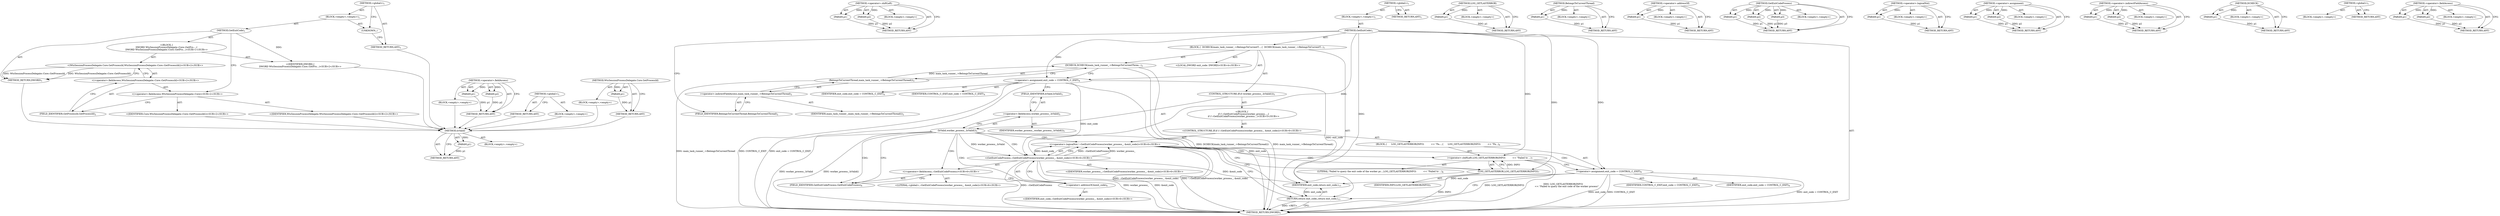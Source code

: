 digraph "&lt;global&gt;" {
vulnerable_81 [label=<(METHOD,IsValid)>];
vulnerable_82 [label=<(PARAM,p1)>];
vulnerable_83 [label=<(BLOCK,&lt;empty&gt;,&lt;empty&gt;)>];
vulnerable_84 [label=<(METHOD_RETURN,ANY)>];
vulnerable_104 [label=<(METHOD,&lt;operator&gt;.shiftLeft)>];
vulnerable_105 [label=<(PARAM,p1)>];
vulnerable_106 [label=<(PARAM,p2)>];
vulnerable_107 [label=<(BLOCK,&lt;empty&gt;,&lt;empty&gt;)>];
vulnerable_108 [label=<(METHOD_RETURN,ANY)>];
vulnerable_6 [label=<(METHOD,&lt;global&gt;)<SUB>1</SUB>>];
vulnerable_7 [label=<(BLOCK,&lt;empty&gt;,&lt;empty&gt;)<SUB>1</SUB>>];
vulnerable_8 [label=<(METHOD,GetExitCode)<SUB>1</SUB>>];
vulnerable_9 [label=<(BLOCK,{
  DCHECK(main_task_runner_-&gt;BelongsToCurrentT...,{
  DCHECK(main_task_runner_-&gt;BelongsToCurrentT...)<SUB>1</SUB>>];
vulnerable_10 [label=<(DCHECK,DCHECK(main_task_runner_-&gt;BelongsToCurrentThrea...)<SUB>2</SUB>>];
vulnerable_11 [label=<(BelongsToCurrentThread,main_task_runner_-&gt;BelongsToCurrentThread())<SUB>2</SUB>>];
vulnerable_12 [label=<(&lt;operator&gt;.indirectFieldAccess,main_task_runner_-&gt;BelongsToCurrentThread)<SUB>2</SUB>>];
vulnerable_13 [label=<(IDENTIFIER,main_task_runner_,main_task_runner_-&gt;BelongsToCurrentThread())<SUB>2</SUB>>];
vulnerable_14 [label=<(FIELD_IDENTIFIER,BelongsToCurrentThread,BelongsToCurrentThread)<SUB>2</SUB>>];
vulnerable_15 [label="<(LOCAL,DWORD exit_code: DWORD)<SUB>4</SUB>>"];
vulnerable_16 [label=<(&lt;operator&gt;.assignment,exit_code = CONTROL_C_EXIT)<SUB>4</SUB>>];
vulnerable_17 [label=<(IDENTIFIER,exit_code,exit_code = CONTROL_C_EXIT)<SUB>4</SUB>>];
vulnerable_18 [label=<(IDENTIFIER,CONTROL_C_EXIT,exit_code = CONTROL_C_EXIT)<SUB>4</SUB>>];
vulnerable_19 [label=<(CONTROL_STRUCTURE,IF,if (worker_process_.IsValid()))<SUB>5</SUB>>];
vulnerable_20 [label=<(IsValid,worker_process_.IsValid())<SUB>5</SUB>>];
vulnerable_21 [label=<(&lt;operator&gt;.fieldAccess,worker_process_.IsValid)<SUB>5</SUB>>];
vulnerable_22 [label=<(IDENTIFIER,worker_process_,worker_process_.IsValid())<SUB>5</SUB>>];
vulnerable_23 [label=<(FIELD_IDENTIFIER,IsValid,IsValid)<SUB>5</SUB>>];
vulnerable_24 [label="<(BLOCK,{
     if (!::GetExitCodeProcess(worker_process...,{
     if (!::GetExitCodeProcess(worker_process...)<SUB>5</SUB>>"];
vulnerable_25 [label="<(CONTROL_STRUCTURE,IF,if (!::GetExitCodeProcess(worker_process_, &amp;exit_code)))<SUB>6</SUB>>"];
vulnerable_26 [label="<(&lt;operator&gt;.logicalNot,!::GetExitCodeProcess(worker_process_, &amp;exit_code))<SUB>6</SUB>>"];
vulnerable_27 [label="<(GetExitCodeProcess,::GetExitCodeProcess(worker_process_, &amp;exit_code))<SUB>6</SUB>>"];
vulnerable_28 [label="<(&lt;operator&gt;.fieldAccess,::GetExitCodeProcess)<SUB>6</SUB>>"];
vulnerable_29 [label="<(LITERAL,&lt;global&gt;,::GetExitCodeProcess(worker_process_, &amp;exit_code))<SUB>6</SUB>>"];
vulnerable_30 [label=<(FIELD_IDENTIFIER,GetExitCodeProcess,GetExitCodeProcess)<SUB>6</SUB>>];
vulnerable_31 [label="<(IDENTIFIER,worker_process_,::GetExitCodeProcess(worker_process_, &amp;exit_code))<SUB>6</SUB>>"];
vulnerable_32 [label=<(&lt;operator&gt;.addressOf,&amp;exit_code)<SUB>6</SUB>>];
vulnerable_33 [label="<(IDENTIFIER,exit_code,::GetExitCodeProcess(worker_process_, &amp;exit_code))<SUB>6</SUB>>"];
vulnerable_34 [label=<(BLOCK,{
      LOG_GETLASTERROR(INFO)
          &lt;&lt; &quot;Fa...,{
      LOG_GETLASTERROR(INFO)
          &lt;&lt; &quot;Fa...)<SUB>6</SUB>>];
vulnerable_35 [label=<(&lt;operator&gt;.shiftLeft,LOG_GETLASTERROR(INFO)
          &lt;&lt; &quot;Failed to ...)<SUB>7</SUB>>];
vulnerable_36 [label=<(LOG_GETLASTERROR,LOG_GETLASTERROR(INFO))<SUB>7</SUB>>];
vulnerable_37 [label=<(IDENTIFIER,INFO,LOG_GETLASTERROR(INFO))<SUB>7</SUB>>];
vulnerable_38 [label=<(LITERAL,&quot;Failed to query the exit code of the worker pr...,LOG_GETLASTERROR(INFO)
          &lt;&lt; &quot;Failed to ...)<SUB>8</SUB>>];
vulnerable_39 [label=<(&lt;operator&gt;.assignment,exit_code = CONTROL_C_EXIT)<SUB>9</SUB>>];
vulnerable_40 [label=<(IDENTIFIER,exit_code,exit_code = CONTROL_C_EXIT)<SUB>9</SUB>>];
vulnerable_41 [label=<(IDENTIFIER,CONTROL_C_EXIT,exit_code = CONTROL_C_EXIT)<SUB>9</SUB>>];
vulnerable_42 [label=<(RETURN,return exit_code;,return exit_code;)<SUB>13</SUB>>];
vulnerable_43 [label=<(IDENTIFIER,exit_code,return exit_code;)<SUB>13</SUB>>];
vulnerable_44 [label=<(METHOD_RETURN,DWORD)<SUB>1</SUB>>];
vulnerable_46 [label=<(METHOD_RETURN,ANY)<SUB>1</SUB>>];
vulnerable_109 [label=<(METHOD,LOG_GETLASTERROR)>];
vulnerable_110 [label=<(PARAM,p1)>];
vulnerable_111 [label=<(BLOCK,&lt;empty&gt;,&lt;empty&gt;)>];
vulnerable_112 [label=<(METHOD_RETURN,ANY)>];
vulnerable_67 [label=<(METHOD,BelongsToCurrentThread)>];
vulnerable_68 [label=<(PARAM,p1)>];
vulnerable_69 [label=<(BLOCK,&lt;empty&gt;,&lt;empty&gt;)>];
vulnerable_70 [label=<(METHOD_RETURN,ANY)>];
vulnerable_100 [label=<(METHOD,&lt;operator&gt;.addressOf)>];
vulnerable_101 [label=<(PARAM,p1)>];
vulnerable_102 [label=<(BLOCK,&lt;empty&gt;,&lt;empty&gt;)>];
vulnerable_103 [label=<(METHOD_RETURN,ANY)>];
vulnerable_94 [label=<(METHOD,GetExitCodeProcess)>];
vulnerable_95 [label=<(PARAM,p1)>];
vulnerable_96 [label=<(PARAM,p2)>];
vulnerable_97 [label=<(PARAM,p3)>];
vulnerable_98 [label=<(BLOCK,&lt;empty&gt;,&lt;empty&gt;)>];
vulnerable_99 [label=<(METHOD_RETURN,ANY)>];
vulnerable_90 [label=<(METHOD,&lt;operator&gt;.logicalNot)>];
vulnerable_91 [label=<(PARAM,p1)>];
vulnerable_92 [label=<(BLOCK,&lt;empty&gt;,&lt;empty&gt;)>];
vulnerable_93 [label=<(METHOD_RETURN,ANY)>];
vulnerable_76 [label=<(METHOD,&lt;operator&gt;.assignment)>];
vulnerable_77 [label=<(PARAM,p1)>];
vulnerable_78 [label=<(PARAM,p2)>];
vulnerable_79 [label=<(BLOCK,&lt;empty&gt;,&lt;empty&gt;)>];
vulnerable_80 [label=<(METHOD_RETURN,ANY)>];
vulnerable_71 [label=<(METHOD,&lt;operator&gt;.indirectFieldAccess)>];
vulnerable_72 [label=<(PARAM,p1)>];
vulnerable_73 [label=<(PARAM,p2)>];
vulnerable_74 [label=<(BLOCK,&lt;empty&gt;,&lt;empty&gt;)>];
vulnerable_75 [label=<(METHOD_RETURN,ANY)>];
vulnerable_63 [label=<(METHOD,DCHECK)>];
vulnerable_64 [label=<(PARAM,p1)>];
vulnerable_65 [label=<(BLOCK,&lt;empty&gt;,&lt;empty&gt;)>];
vulnerable_66 [label=<(METHOD_RETURN,ANY)>];
vulnerable_57 [label=<(METHOD,&lt;global&gt;)<SUB>1</SUB>>];
vulnerable_58 [label=<(BLOCK,&lt;empty&gt;,&lt;empty&gt;)>];
vulnerable_59 [label=<(METHOD_RETURN,ANY)>];
vulnerable_85 [label=<(METHOD,&lt;operator&gt;.fieldAccess)>];
vulnerable_86 [label=<(PARAM,p1)>];
vulnerable_87 [label=<(PARAM,p2)>];
vulnerable_88 [label=<(BLOCK,&lt;empty&gt;,&lt;empty&gt;)>];
vulnerable_89 [label=<(METHOD_RETURN,ANY)>];
fixed_6 [label=<(METHOD,&lt;global&gt;)<SUB>1</SUB>>];
fixed_7 [label=<(BLOCK,&lt;empty&gt;,&lt;empty&gt;)<SUB>1</SUB>>];
fixed_8 [label=<(METHOD,GetExitCode)<SUB>1</SUB>>];
fixed_9 [label="<(BLOCK,{
DWORD WtsSessionProcessDelegate::Core::GetPro...,{
DWORD WtsSessionProcessDelegate::Core::GetPro...)<SUB>1</SUB>>"];
fixed_10 [label="<(IDENTIFIER,DWORD,{
DWORD WtsSessionProcessDelegate::Core::GetPro...)<SUB>2</SUB>>"];
fixed_11 [label="<(WtsSessionProcessDelegate.Core.GetProcessId,WtsSessionProcessDelegate::Core::GetProcessId())<SUB>2</SUB>>"];
fixed_12 [label="<(&lt;operator&gt;.fieldAccess,WtsSessionProcessDelegate::Core::GetProcessId)<SUB>2</SUB>>"];
fixed_13 [label="<(&lt;operator&gt;.fieldAccess,WtsSessionProcessDelegate::Core)<SUB>2</SUB>>"];
fixed_14 [label="<(IDENTIFIER,WtsSessionProcessDelegate,WtsSessionProcessDelegate::Core::GetProcessId())<SUB>2</SUB>>"];
fixed_15 [label="<(IDENTIFIER,Core,WtsSessionProcessDelegate::Core::GetProcessId())<SUB>2</SUB>>"];
fixed_16 [label=<(FIELD_IDENTIFIER,GetProcessId,GetProcessId)<SUB>2</SUB>>];
fixed_17 [label=<(METHOD_RETURN,DWORD)<SUB>1</SUB>>];
fixed_19 [label=<(UNKNOWN,,)>];
fixed_20 [label=<(METHOD_RETURN,ANY)<SUB>1</SUB>>];
fixed_41 [label=<(METHOD,&lt;operator&gt;.fieldAccess)>];
fixed_42 [label=<(PARAM,p1)>];
fixed_43 [label=<(PARAM,p2)>];
fixed_44 [label=<(BLOCK,&lt;empty&gt;,&lt;empty&gt;)>];
fixed_45 [label=<(METHOD_RETURN,ANY)>];
fixed_37 [label=<(METHOD,WtsSessionProcessDelegate.Core.GetProcessId)>];
fixed_38 [label=<(PARAM,p1)>];
fixed_39 [label=<(BLOCK,&lt;empty&gt;,&lt;empty&gt;)>];
fixed_40 [label=<(METHOD_RETURN,ANY)>];
fixed_31 [label=<(METHOD,&lt;global&gt;)<SUB>1</SUB>>];
fixed_32 [label=<(BLOCK,&lt;empty&gt;,&lt;empty&gt;)>];
fixed_33 [label=<(METHOD_RETURN,ANY)>];
vulnerable_81 -> vulnerable_82  [key=0, label="AST: "];
vulnerable_81 -> vulnerable_82  [key=1, label="DDG: "];
vulnerable_81 -> vulnerable_83  [key=0, label="AST: "];
vulnerable_81 -> vulnerable_84  [key=0, label="AST: "];
vulnerable_81 -> vulnerable_84  [key=1, label="CFG: "];
vulnerable_82 -> vulnerable_84  [key=0, label="DDG: p1"];
vulnerable_104 -> vulnerable_105  [key=0, label="AST: "];
vulnerable_104 -> vulnerable_105  [key=1, label="DDG: "];
vulnerable_104 -> vulnerable_107  [key=0, label="AST: "];
vulnerable_104 -> vulnerable_106  [key=0, label="AST: "];
vulnerable_104 -> vulnerable_106  [key=1, label="DDG: "];
vulnerable_104 -> vulnerable_108  [key=0, label="AST: "];
vulnerable_104 -> vulnerable_108  [key=1, label="CFG: "];
vulnerable_105 -> vulnerable_108  [key=0, label="DDG: p1"];
vulnerable_106 -> vulnerable_108  [key=0, label="DDG: p2"];
vulnerable_6 -> vulnerable_7  [key=0, label="AST: "];
vulnerable_6 -> vulnerable_46  [key=0, label="AST: "];
vulnerable_6 -> vulnerable_46  [key=1, label="CFG: "];
vulnerable_7 -> vulnerable_8  [key=0, label="AST: "];
vulnerable_8 -> vulnerable_9  [key=0, label="AST: "];
vulnerable_8 -> vulnerable_44  [key=0, label="AST: "];
vulnerable_8 -> vulnerable_14  [key=0, label="CFG: "];
vulnerable_8 -> vulnerable_16  [key=0, label="DDG: "];
vulnerable_8 -> vulnerable_43  [key=0, label="DDG: "];
vulnerable_8 -> vulnerable_39  [key=0, label="DDG: "];
vulnerable_8 -> vulnerable_27  [key=0, label="DDG: "];
vulnerable_8 -> vulnerable_35  [key=0, label="DDG: "];
vulnerable_8 -> vulnerable_36  [key=0, label="DDG: "];
vulnerable_9 -> vulnerable_10  [key=0, label="AST: "];
vulnerable_9 -> vulnerable_15  [key=0, label="AST: "];
vulnerable_9 -> vulnerable_16  [key=0, label="AST: "];
vulnerable_9 -> vulnerable_19  [key=0, label="AST: "];
vulnerable_9 -> vulnerable_42  [key=0, label="AST: "];
vulnerable_10 -> vulnerable_11  [key=0, label="AST: "];
vulnerable_10 -> vulnerable_16  [key=0, label="CFG: "];
vulnerable_10 -> vulnerable_44  [key=0, label="DDG: main_task_runner_-&gt;BelongsToCurrentThread()"];
vulnerable_10 -> vulnerable_44  [key=1, label="DDG: DCHECK(main_task_runner_-&gt;BelongsToCurrentThread())"];
vulnerable_11 -> vulnerable_12  [key=0, label="AST: "];
vulnerable_11 -> vulnerable_10  [key=0, label="CFG: "];
vulnerable_11 -> vulnerable_10  [key=1, label="DDG: main_task_runner_-&gt;BelongsToCurrentThread"];
vulnerable_11 -> vulnerable_44  [key=0, label="DDG: main_task_runner_-&gt;BelongsToCurrentThread"];
vulnerable_12 -> vulnerable_13  [key=0, label="AST: "];
vulnerable_12 -> vulnerable_14  [key=0, label="AST: "];
vulnerable_12 -> vulnerable_11  [key=0, label="CFG: "];
vulnerable_14 -> vulnerable_12  [key=0, label="CFG: "];
vulnerable_16 -> vulnerable_17  [key=0, label="AST: "];
vulnerable_16 -> vulnerable_18  [key=0, label="AST: "];
vulnerable_16 -> vulnerable_23  [key=0, label="CFG: "];
vulnerable_16 -> vulnerable_44  [key=0, label="DDG: exit_code"];
vulnerable_16 -> vulnerable_44  [key=1, label="DDG: CONTROL_C_EXIT"];
vulnerable_16 -> vulnerable_44  [key=2, label="DDG: exit_code = CONTROL_C_EXIT"];
vulnerable_16 -> vulnerable_43  [key=0, label="DDG: exit_code"];
vulnerable_16 -> vulnerable_27  [key=0, label="DDG: exit_code"];
vulnerable_19 -> vulnerable_20  [key=0, label="AST: "];
vulnerable_19 -> vulnerable_24  [key=0, label="AST: "];
vulnerable_20 -> vulnerable_21  [key=0, label="AST: "];
vulnerable_20 -> vulnerable_30  [key=0, label="CFG: "];
vulnerable_20 -> vulnerable_30  [key=1, label="CDG: "];
vulnerable_20 -> vulnerable_42  [key=0, label="CFG: "];
vulnerable_20 -> vulnerable_44  [key=0, label="DDG: worker_process_.IsValid"];
vulnerable_20 -> vulnerable_44  [key=1, label="DDG: worker_process_.IsValid()"];
vulnerable_20 -> vulnerable_27  [key=0, label="DDG: worker_process_.IsValid"];
vulnerable_20 -> vulnerable_27  [key=1, label="CDG: "];
vulnerable_20 -> vulnerable_32  [key=0, label="CDG: "];
vulnerable_20 -> vulnerable_26  [key=0, label="CDG: "];
vulnerable_20 -> vulnerable_28  [key=0, label="CDG: "];
vulnerable_21 -> vulnerable_22  [key=0, label="AST: "];
vulnerable_21 -> vulnerable_23  [key=0, label="AST: "];
vulnerable_21 -> vulnerable_20  [key=0, label="CFG: "];
vulnerable_23 -> vulnerable_21  [key=0, label="CFG: "];
vulnerable_24 -> vulnerable_25  [key=0, label="AST: "];
vulnerable_25 -> vulnerable_26  [key=0, label="AST: "];
vulnerable_25 -> vulnerable_34  [key=0, label="AST: "];
vulnerable_26 -> vulnerable_27  [key=0, label="AST: "];
vulnerable_26 -> vulnerable_36  [key=0, label="CFG: "];
vulnerable_26 -> vulnerable_36  [key=1, label="CDG: "];
vulnerable_26 -> vulnerable_42  [key=0, label="CFG: "];
vulnerable_26 -> vulnerable_44  [key=0, label="DDG: ::GetExitCodeProcess(worker_process_, &amp;exit_code)"];
vulnerable_26 -> vulnerable_44  [key=1, label="DDG: !::GetExitCodeProcess(worker_process_, &amp;exit_code)"];
vulnerable_26 -> vulnerable_35  [key=0, label="CDG: "];
vulnerable_26 -> vulnerable_39  [key=0, label="CDG: "];
vulnerable_27 -> vulnerable_28  [key=0, label="AST: "];
vulnerable_27 -> vulnerable_31  [key=0, label="AST: "];
vulnerable_27 -> vulnerable_32  [key=0, label="AST: "];
vulnerable_27 -> vulnerable_26  [key=0, label="CFG: "];
vulnerable_27 -> vulnerable_26  [key=1, label="DDG: ::GetExitCodeProcess"];
vulnerable_27 -> vulnerable_26  [key=2, label="DDG: worker_process_"];
vulnerable_27 -> vulnerable_26  [key=3, label="DDG: &amp;exit_code"];
vulnerable_27 -> vulnerable_44  [key=0, label="DDG: ::GetExitCodeProcess"];
vulnerable_27 -> vulnerable_44  [key=1, label="DDG: worker_process_"];
vulnerable_27 -> vulnerable_44  [key=2, label="DDG: &amp;exit_code"];
vulnerable_27 -> vulnerable_43  [key=0, label="DDG: &amp;exit_code"];
vulnerable_28 -> vulnerable_29  [key=0, label="AST: "];
vulnerable_28 -> vulnerable_30  [key=0, label="AST: "];
vulnerable_28 -> vulnerable_32  [key=0, label="CFG: "];
vulnerable_30 -> vulnerable_28  [key=0, label="CFG: "];
vulnerable_32 -> vulnerable_33  [key=0, label="AST: "];
vulnerable_32 -> vulnerable_27  [key=0, label="CFG: "];
vulnerable_34 -> vulnerable_35  [key=0, label="AST: "];
vulnerable_34 -> vulnerable_39  [key=0, label="AST: "];
vulnerable_35 -> vulnerable_36  [key=0, label="AST: "];
vulnerable_35 -> vulnerable_38  [key=0, label="AST: "];
vulnerable_35 -> vulnerable_39  [key=0, label="CFG: "];
vulnerable_35 -> vulnerable_44  [key=0, label="DDG: LOG_GETLASTERROR(INFO)"];
vulnerable_35 -> vulnerable_44  [key=1, label="DDG: LOG_GETLASTERROR(INFO)
          &lt;&lt; &quot;Failed to query the exit code of the worker process&quot;"];
vulnerable_36 -> vulnerable_37  [key=0, label="AST: "];
vulnerable_36 -> vulnerable_35  [key=0, label="CFG: "];
vulnerable_36 -> vulnerable_35  [key=1, label="DDG: INFO"];
vulnerable_36 -> vulnerable_44  [key=0, label="DDG: INFO"];
vulnerable_39 -> vulnerable_40  [key=0, label="AST: "];
vulnerable_39 -> vulnerable_41  [key=0, label="AST: "];
vulnerable_39 -> vulnerable_42  [key=0, label="CFG: "];
vulnerable_39 -> vulnerable_44  [key=0, label="DDG: exit_code"];
vulnerable_39 -> vulnerable_44  [key=1, label="DDG: CONTROL_C_EXIT"];
vulnerable_39 -> vulnerable_44  [key=2, label="DDG: exit_code = CONTROL_C_EXIT"];
vulnerable_39 -> vulnerable_43  [key=0, label="DDG: exit_code"];
vulnerable_42 -> vulnerable_43  [key=0, label="AST: "];
vulnerable_42 -> vulnerable_44  [key=0, label="CFG: "];
vulnerable_42 -> vulnerable_44  [key=1, label="DDG: &lt;RET&gt;"];
vulnerable_43 -> vulnerable_42  [key=0, label="DDG: exit_code"];
vulnerable_109 -> vulnerable_110  [key=0, label="AST: "];
vulnerable_109 -> vulnerable_110  [key=1, label="DDG: "];
vulnerable_109 -> vulnerable_111  [key=0, label="AST: "];
vulnerable_109 -> vulnerable_112  [key=0, label="AST: "];
vulnerable_109 -> vulnerable_112  [key=1, label="CFG: "];
vulnerable_110 -> vulnerable_112  [key=0, label="DDG: p1"];
vulnerable_67 -> vulnerable_68  [key=0, label="AST: "];
vulnerable_67 -> vulnerable_68  [key=1, label="DDG: "];
vulnerable_67 -> vulnerable_69  [key=0, label="AST: "];
vulnerable_67 -> vulnerable_70  [key=0, label="AST: "];
vulnerable_67 -> vulnerable_70  [key=1, label="CFG: "];
vulnerable_68 -> vulnerable_70  [key=0, label="DDG: p1"];
vulnerable_100 -> vulnerable_101  [key=0, label="AST: "];
vulnerable_100 -> vulnerable_101  [key=1, label="DDG: "];
vulnerable_100 -> vulnerable_102  [key=0, label="AST: "];
vulnerable_100 -> vulnerable_103  [key=0, label="AST: "];
vulnerable_100 -> vulnerable_103  [key=1, label="CFG: "];
vulnerable_101 -> vulnerable_103  [key=0, label="DDG: p1"];
vulnerable_94 -> vulnerable_95  [key=0, label="AST: "];
vulnerable_94 -> vulnerable_95  [key=1, label="DDG: "];
vulnerable_94 -> vulnerable_98  [key=0, label="AST: "];
vulnerable_94 -> vulnerable_96  [key=0, label="AST: "];
vulnerable_94 -> vulnerable_96  [key=1, label="DDG: "];
vulnerable_94 -> vulnerable_99  [key=0, label="AST: "];
vulnerable_94 -> vulnerable_99  [key=1, label="CFG: "];
vulnerable_94 -> vulnerable_97  [key=0, label="AST: "];
vulnerable_94 -> vulnerable_97  [key=1, label="DDG: "];
vulnerable_95 -> vulnerable_99  [key=0, label="DDG: p1"];
vulnerable_96 -> vulnerable_99  [key=0, label="DDG: p2"];
vulnerable_97 -> vulnerable_99  [key=0, label="DDG: p3"];
vulnerable_90 -> vulnerable_91  [key=0, label="AST: "];
vulnerable_90 -> vulnerable_91  [key=1, label="DDG: "];
vulnerable_90 -> vulnerable_92  [key=0, label="AST: "];
vulnerable_90 -> vulnerable_93  [key=0, label="AST: "];
vulnerable_90 -> vulnerable_93  [key=1, label="CFG: "];
vulnerable_91 -> vulnerable_93  [key=0, label="DDG: p1"];
vulnerable_76 -> vulnerable_77  [key=0, label="AST: "];
vulnerable_76 -> vulnerable_77  [key=1, label="DDG: "];
vulnerable_76 -> vulnerable_79  [key=0, label="AST: "];
vulnerable_76 -> vulnerable_78  [key=0, label="AST: "];
vulnerable_76 -> vulnerable_78  [key=1, label="DDG: "];
vulnerable_76 -> vulnerable_80  [key=0, label="AST: "];
vulnerable_76 -> vulnerable_80  [key=1, label="CFG: "];
vulnerable_77 -> vulnerable_80  [key=0, label="DDG: p1"];
vulnerable_78 -> vulnerable_80  [key=0, label="DDG: p2"];
vulnerable_71 -> vulnerable_72  [key=0, label="AST: "];
vulnerable_71 -> vulnerable_72  [key=1, label="DDG: "];
vulnerable_71 -> vulnerable_74  [key=0, label="AST: "];
vulnerable_71 -> vulnerable_73  [key=0, label="AST: "];
vulnerable_71 -> vulnerable_73  [key=1, label="DDG: "];
vulnerable_71 -> vulnerable_75  [key=0, label="AST: "];
vulnerable_71 -> vulnerable_75  [key=1, label="CFG: "];
vulnerable_72 -> vulnerable_75  [key=0, label="DDG: p1"];
vulnerable_73 -> vulnerable_75  [key=0, label="DDG: p2"];
vulnerable_63 -> vulnerable_64  [key=0, label="AST: "];
vulnerable_63 -> vulnerable_64  [key=1, label="DDG: "];
vulnerable_63 -> vulnerable_65  [key=0, label="AST: "];
vulnerable_63 -> vulnerable_66  [key=0, label="AST: "];
vulnerable_63 -> vulnerable_66  [key=1, label="CFG: "];
vulnerable_64 -> vulnerable_66  [key=0, label="DDG: p1"];
vulnerable_57 -> vulnerable_58  [key=0, label="AST: "];
vulnerable_57 -> vulnerable_59  [key=0, label="AST: "];
vulnerable_57 -> vulnerable_59  [key=1, label="CFG: "];
vulnerable_85 -> vulnerable_86  [key=0, label="AST: "];
vulnerable_85 -> vulnerable_86  [key=1, label="DDG: "];
vulnerable_85 -> vulnerable_88  [key=0, label="AST: "];
vulnerable_85 -> vulnerable_87  [key=0, label="AST: "];
vulnerable_85 -> vulnerable_87  [key=1, label="DDG: "];
vulnerable_85 -> vulnerable_89  [key=0, label="AST: "];
vulnerable_85 -> vulnerable_89  [key=1, label="CFG: "];
vulnerable_86 -> vulnerable_89  [key=0, label="DDG: p1"];
vulnerable_87 -> vulnerable_89  [key=0, label="DDG: p2"];
fixed_6 -> fixed_7  [key=0, label="AST: "];
fixed_6 -> fixed_20  [key=0, label="AST: "];
fixed_6 -> fixed_19  [key=0, label="CFG: "];
fixed_7 -> fixed_8  [key=0, label="AST: "];
fixed_7 -> fixed_19  [key=0, label="AST: "];
fixed_8 -> fixed_9  [key=0, label="AST: "];
fixed_8 -> fixed_17  [key=0, label="AST: "];
fixed_8 -> fixed_13  [key=0, label="CFG: "];
fixed_8 -> fixed_10  [key=0, label="DDG: "];
fixed_9 -> fixed_10  [key=0, label="AST: "];
fixed_9 -> fixed_11  [key=0, label="AST: "];
fixed_10 -> vulnerable_81  [key=0];
fixed_11 -> fixed_12  [key=0, label="AST: "];
fixed_11 -> fixed_17  [key=0, label="CFG: "];
fixed_11 -> fixed_17  [key=1, label="DDG: WtsSessionProcessDelegate::Core::GetProcessId"];
fixed_11 -> fixed_17  [key=2, label="DDG: WtsSessionProcessDelegate::Core::GetProcessId()"];
fixed_12 -> fixed_13  [key=0, label="AST: "];
fixed_12 -> fixed_16  [key=0, label="AST: "];
fixed_12 -> fixed_11  [key=0, label="CFG: "];
fixed_13 -> fixed_14  [key=0, label="AST: "];
fixed_13 -> fixed_15  [key=0, label="AST: "];
fixed_13 -> fixed_16  [key=0, label="CFG: "];
fixed_14 -> vulnerable_81  [key=0];
fixed_15 -> vulnerable_81  [key=0];
fixed_16 -> fixed_12  [key=0, label="CFG: "];
fixed_17 -> vulnerable_81  [key=0];
fixed_19 -> fixed_20  [key=0, label="CFG: "];
fixed_20 -> vulnerable_81  [key=0];
fixed_41 -> fixed_42  [key=0, label="AST: "];
fixed_41 -> fixed_42  [key=1, label="DDG: "];
fixed_41 -> fixed_44  [key=0, label="AST: "];
fixed_41 -> fixed_43  [key=0, label="AST: "];
fixed_41 -> fixed_43  [key=1, label="DDG: "];
fixed_41 -> fixed_45  [key=0, label="AST: "];
fixed_41 -> fixed_45  [key=1, label="CFG: "];
fixed_42 -> fixed_45  [key=0, label="DDG: p1"];
fixed_43 -> fixed_45  [key=0, label="DDG: p2"];
fixed_44 -> vulnerable_81  [key=0];
fixed_45 -> vulnerable_81  [key=0];
fixed_37 -> fixed_38  [key=0, label="AST: "];
fixed_37 -> fixed_38  [key=1, label="DDG: "];
fixed_37 -> fixed_39  [key=0, label="AST: "];
fixed_37 -> fixed_40  [key=0, label="AST: "];
fixed_37 -> fixed_40  [key=1, label="CFG: "];
fixed_38 -> fixed_40  [key=0, label="DDG: p1"];
fixed_39 -> vulnerable_81  [key=0];
fixed_40 -> vulnerable_81  [key=0];
fixed_31 -> fixed_32  [key=0, label="AST: "];
fixed_31 -> fixed_33  [key=0, label="AST: "];
fixed_31 -> fixed_33  [key=1, label="CFG: "];
fixed_32 -> vulnerable_81  [key=0];
fixed_33 -> vulnerable_81  [key=0];
}
